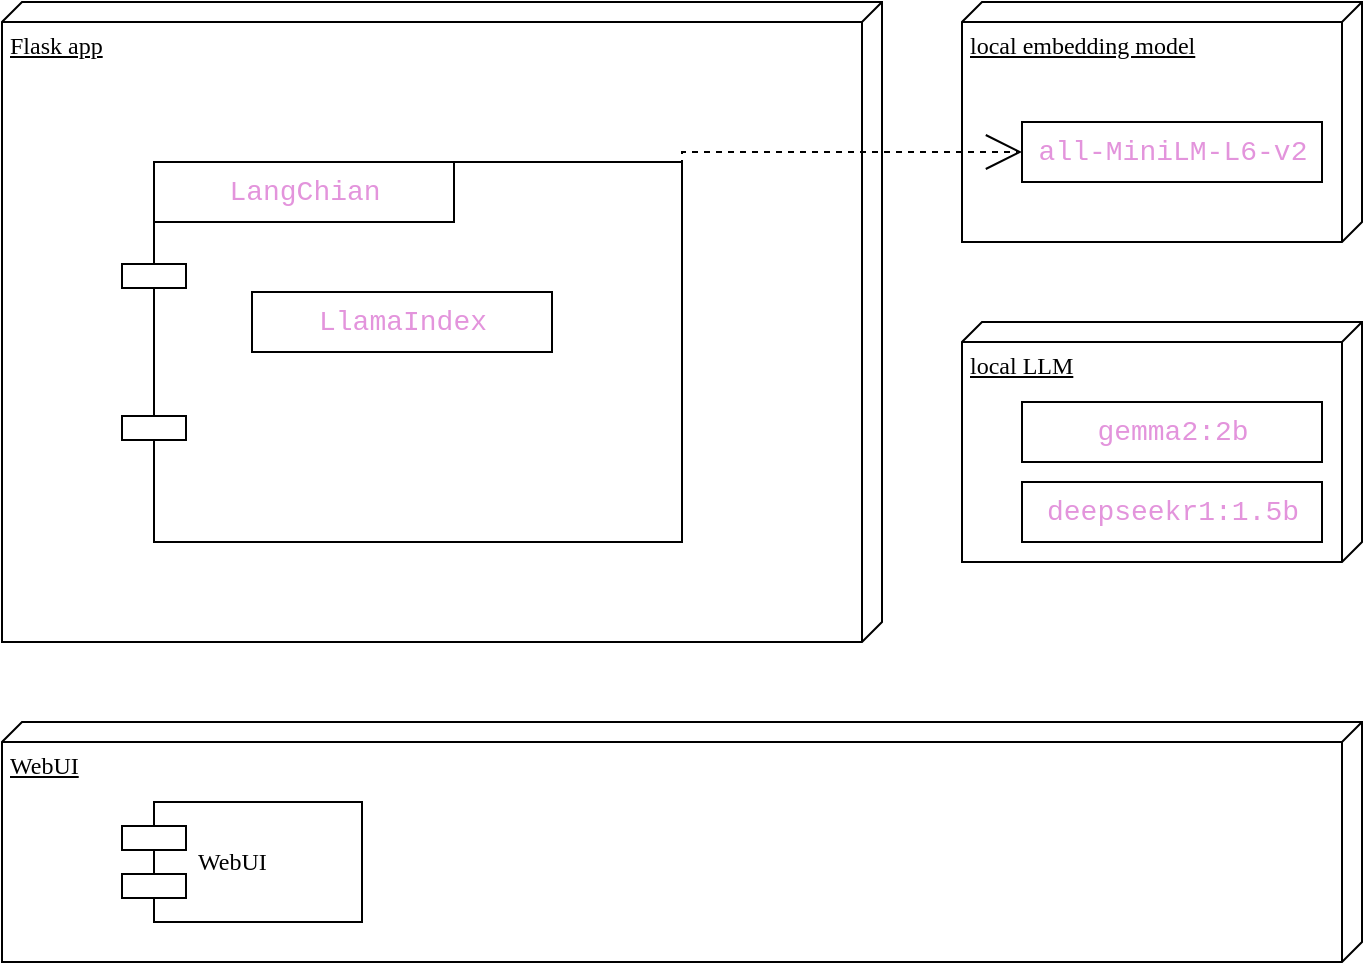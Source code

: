 <mxfile version="26.0.10">
  <diagram name="Page-1" id="5f0bae14-7c28-e335-631c-24af17079c00">
    <mxGraphModel dx="1434" dy="1588" grid="1" gridSize="10" guides="1" tooltips="1" connect="1" arrows="1" fold="1" page="1" pageScale="1" pageWidth="1100" pageHeight="850" background="none" math="0" shadow="0">
      <root>
        <mxCell id="0" />
        <mxCell id="1" parent="0" />
        <mxCell id="39150e848f15840c-1" value="WebUI" style="verticalAlign=top;align=left;spacingTop=8;spacingLeft=2;spacingRight=12;shape=cube;size=10;direction=south;fontStyle=4;html=1;rounded=0;shadow=0;comic=0;labelBackgroundColor=none;strokeWidth=1;fontFamily=Verdana;fontSize=12" parent="1" vertex="1">
          <mxGeometry x="280" y="80" width="680" height="120" as="geometry" />
        </mxCell>
        <mxCell id="39150e848f15840c-2" value="Flask app" style="verticalAlign=top;align=left;spacingTop=8;spacingLeft=2;spacingRight=12;shape=cube;size=10;direction=south;fontStyle=4;html=1;rounded=0;shadow=0;comic=0;labelBackgroundColor=none;strokeWidth=1;fontFamily=Verdana;fontSize=12" parent="1" vertex="1">
          <mxGeometry x="280" y="-280" width="440" height="320" as="geometry" />
        </mxCell>
        <mxCell id="39150e848f15840c-3" value="local LLM" style="verticalAlign=top;align=left;spacingTop=8;spacingLeft=2;spacingRight=12;shape=cube;size=10;direction=south;fontStyle=4;html=1;rounded=0;shadow=0;comic=0;labelBackgroundColor=none;strokeWidth=1;fontFamily=Verdana;fontSize=12" parent="1" vertex="1">
          <mxGeometry x="760" y="-120" width="200" height="120" as="geometry" />
        </mxCell>
        <mxCell id="39150e848f15840c-10" value="WebUI" style="shape=component;align=left;spacingLeft=36;rounded=0;shadow=0;comic=0;labelBackgroundColor=none;strokeWidth=1;fontFamily=Verdana;fontSize=12;html=1;" parent="1" vertex="1">
          <mxGeometry x="340" y="120" width="120" height="60" as="geometry" />
        </mxCell>
        <mxCell id="C8AHn7oLujGvq02Ve3YZ-1" value="local embedding model" style="verticalAlign=top;align=left;spacingTop=8;spacingLeft=2;spacingRight=12;shape=cube;size=10;direction=south;fontStyle=4;html=1;rounded=0;shadow=0;comic=0;labelBackgroundColor=none;strokeWidth=1;fontFamily=Verdana;fontSize=12" vertex="1" parent="1">
          <mxGeometry x="760" y="-280" width="200" height="120" as="geometry" />
        </mxCell>
        <mxCell id="39150e848f15840c-4" value="&lt;div style=&quot;color: rgb(214, 214, 221); font-family: Consolas, &amp;quot;Courier New&amp;quot;, monospace; font-size: 14px; line-height: 19px; white-space-collapse: preserve;&quot;&gt;&lt;span style=&quot;color: rgb(227, 148, 220);&quot;&gt;all-MiniLM-L6-v2&lt;/span&gt;&lt;/div&gt;" style="html=1;rounded=0;shadow=0;comic=0;labelBackgroundColor=none;strokeWidth=1;fontFamily=Verdana;fontSize=12;align=center;" parent="1" vertex="1">
          <mxGeometry x="790" y="-220" width="150" height="30" as="geometry" />
        </mxCell>
        <mxCell id="39150e848f15840c-15" style="edgeStyle=orthogonalEdgeStyle;rounded=0;html=1;labelBackgroundColor=none;startArrow=none;startFill=0;startSize=8;endArrow=open;endFill=0;endSize=16;fontFamily=Verdana;fontSize=12;dashed=1;exitX=1;exitY=0.5;exitDx=0;exitDy=0;" parent="1" target="39150e848f15840c-4" edge="1">
          <mxGeometry relative="1" as="geometry">
            <Array as="points">
              <mxPoint x="620" y="-205" />
            </Array>
            <mxPoint x="620" y="-90" as="sourcePoint" />
          </mxGeometry>
        </mxCell>
        <mxCell id="C8AHn7oLujGvq02Ve3YZ-3" value="&lt;div style=&quot;color: rgb(214, 214, 221); font-family: Consolas, &amp;quot;Courier New&amp;quot;, monospace; font-size: 14px; line-height: 19px; white-space-collapse: preserve;&quot;&gt;&lt;span style=&quot;color: rgb(227, 148, 220);&quot;&gt;gemma2:2b&lt;/span&gt;&lt;/div&gt;" style="html=1;rounded=0;shadow=0;comic=0;labelBackgroundColor=none;strokeWidth=1;fontFamily=Verdana;fontSize=12;align=center;" vertex="1" parent="1">
          <mxGeometry x="790" y="-80" width="150" height="30" as="geometry" />
        </mxCell>
        <mxCell id="C8AHn7oLujGvq02Ve3YZ-4" value="&lt;div style=&quot;color: rgb(214, 214, 221); font-family: Consolas, &amp;quot;Courier New&amp;quot;, monospace; font-size: 14px; line-height: 19px; white-space-collapse: preserve;&quot;&gt;&lt;span style=&quot;color: rgb(227, 148, 220);&quot;&gt;deepseekr1:1.5b&lt;/span&gt;&lt;/div&gt;" style="html=1;rounded=0;shadow=0;comic=0;labelBackgroundColor=none;strokeWidth=1;fontFamily=Verdana;fontSize=12;align=center;" vertex="1" parent="1">
          <mxGeometry x="790" y="-40" width="150" height="30" as="geometry" />
        </mxCell>
        <mxCell id="C8AHn7oLujGvq02Ve3YZ-6" value="" style="shape=component;align=left;spacingLeft=36;rounded=0;shadow=0;comic=0;labelBackgroundColor=none;strokeWidth=1;fontFamily=Verdana;fontSize=12;html=1;" vertex="1" parent="1">
          <mxGeometry x="340" y="-200" width="280" height="190" as="geometry" />
        </mxCell>
        <mxCell id="C8AHn7oLujGvq02Ve3YZ-7" value="&lt;div style=&quot;color: rgb(214, 214, 221); font-family: Consolas, &amp;quot;Courier New&amp;quot;, monospace; font-size: 14px; line-height: 19px; white-space-collapse: preserve;&quot;&gt;&lt;span style=&quot;color: rgb(227, 148, 220);&quot;&gt;LangChian&lt;/span&gt;&lt;/div&gt;" style="html=1;rounded=0;shadow=0;comic=0;labelBackgroundColor=none;strokeWidth=1;fontFamily=Verdana;fontSize=12;align=center;" vertex="1" parent="1">
          <mxGeometry x="356" y="-200" width="150" height="30" as="geometry" />
        </mxCell>
        <mxCell id="C8AHn7oLujGvq02Ve3YZ-8" value="&lt;div style=&quot;color: rgb(214, 214, 221); font-family: Consolas, &amp;quot;Courier New&amp;quot;, monospace; font-size: 14px; line-height: 19px; white-space-collapse: preserve;&quot;&gt;&lt;span style=&quot;color: rgb(227, 148, 220);&quot;&gt;LlamaIndex&lt;/span&gt;&lt;/div&gt;" style="html=1;rounded=0;shadow=0;comic=0;labelBackgroundColor=none;strokeWidth=1;fontFamily=Verdana;fontSize=12;align=center;" vertex="1" parent="1">
          <mxGeometry x="405" y="-135" width="150" height="30" as="geometry" />
        </mxCell>
      </root>
    </mxGraphModel>
  </diagram>
</mxfile>
